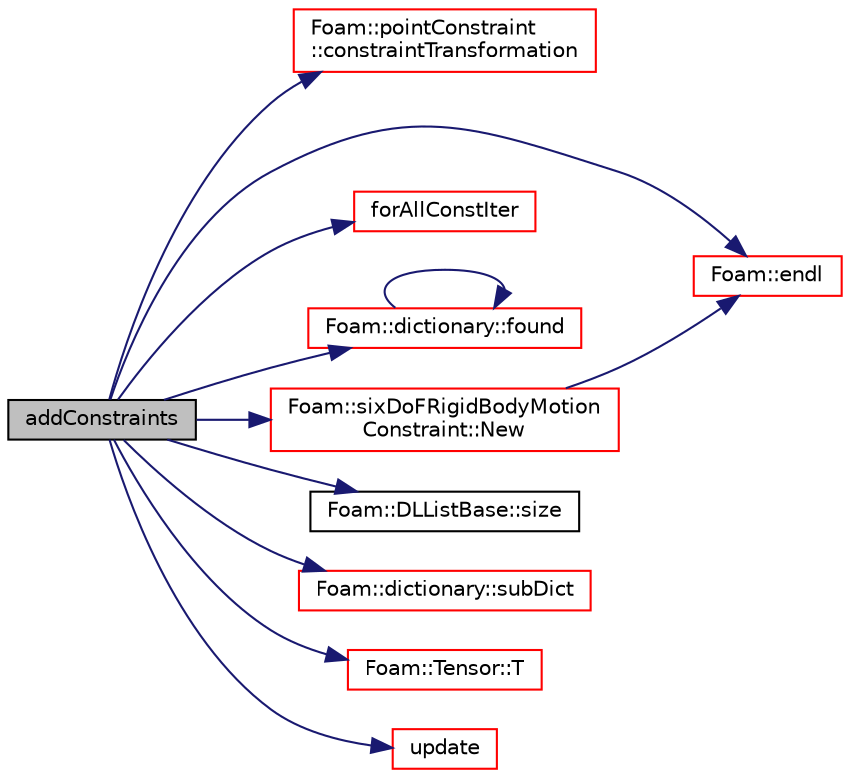 digraph "addConstraints"
{
  bgcolor="transparent";
  edge [fontname="Helvetica",fontsize="10",labelfontname="Helvetica",labelfontsize="10"];
  node [fontname="Helvetica",fontsize="10",shape=record];
  rankdir="LR";
  Node1 [label="addConstraints",height=0.2,width=0.4,color="black", fillcolor="grey75", style="filled", fontcolor="black"];
  Node1 -> Node2 [color="midnightblue",fontsize="10",style="solid",fontname="Helvetica"];
  Node2 [label="Foam::pointConstraint\l::constraintTransformation",height=0.2,width=0.4,color="red",URL="$a01915.html#acdfbadbea03268512698ba0294a300b2",tooltip="Return the accumulated constraint transformation tensor. "];
  Node1 -> Node3 [color="midnightblue",fontsize="10",style="solid",fontname="Helvetica"];
  Node3 [label="Foam::endl",height=0.2,width=0.4,color="red",URL="$a10936.html#a2db8fe02a0d3909e9351bb4275b23ce4",tooltip="Add newline and flush stream. "];
  Node1 -> Node4 [color="midnightblue",fontsize="10",style="solid",fontname="Helvetica"];
  Node4 [label="forAllConstIter",height=0.2,width=0.4,color="red",URL="$a03097.html#ae21e2836509b0fa7f7cedf6493b11b09"];
  Node1 -> Node5 [color="midnightblue",fontsize="10",style="solid",fontname="Helvetica"];
  Node5 [label="Foam::dictionary::found",height=0.2,width=0.4,color="red",URL="$a00532.html#ae9d6521e0e8d3956f9b49ddeb44877b8",tooltip="Search dictionary for given keyword. "];
  Node5 -> Node5 [color="midnightblue",fontsize="10",style="solid",fontname="Helvetica"];
  Node1 -> Node6 [color="midnightblue",fontsize="10",style="solid",fontname="Helvetica"];
  Node6 [label="Foam::sixDoFRigidBodyMotion\lConstraint::New",height=0.2,width=0.4,color="red",URL="$a02408.html#ab01898e48552cc23e59a4264fb4496b1",tooltip="Select constructed from the sDoFRBMCDict dictionary and Time. "];
  Node6 -> Node3 [color="midnightblue",fontsize="10",style="solid",fontname="Helvetica"];
  Node1 -> Node7 [color="midnightblue",fontsize="10",style="solid",fontname="Helvetica"];
  Node7 [label="Foam::DLListBase::size",height=0.2,width=0.4,color="black",URL="$a00581.html#a723361dc2020160f5492e8fe2d09fa44",tooltip="Return number of elements in list. "];
  Node1 -> Node8 [color="midnightblue",fontsize="10",style="solid",fontname="Helvetica"];
  Node8 [label="Foam::dictionary::subDict",height=0.2,width=0.4,color="red",URL="$a00532.html#a42a549aa3e2c88399585b6462f6dbeb3",tooltip="Find and return a sub-dictionary. "];
  Node1 -> Node9 [color="midnightblue",fontsize="10",style="solid",fontname="Helvetica"];
  Node9 [label="Foam::Tensor::T",height=0.2,width=0.4,color="red",URL="$a02656.html#a0dd17bc97098bb6f1bb7bdefec4dd56c",tooltip="Return transpose. "];
  Node1 -> Node10 [color="midnightblue",fontsize="10",style="solid",fontname="Helvetica"];
  Node10 [label="update",height=0.2,width=0.4,color="red",URL="$a02407.html#a0ac89c146de1046c70c9d9bb79a66294",tooltip="Symplectic integration of velocities, orientation and position. "];
}
